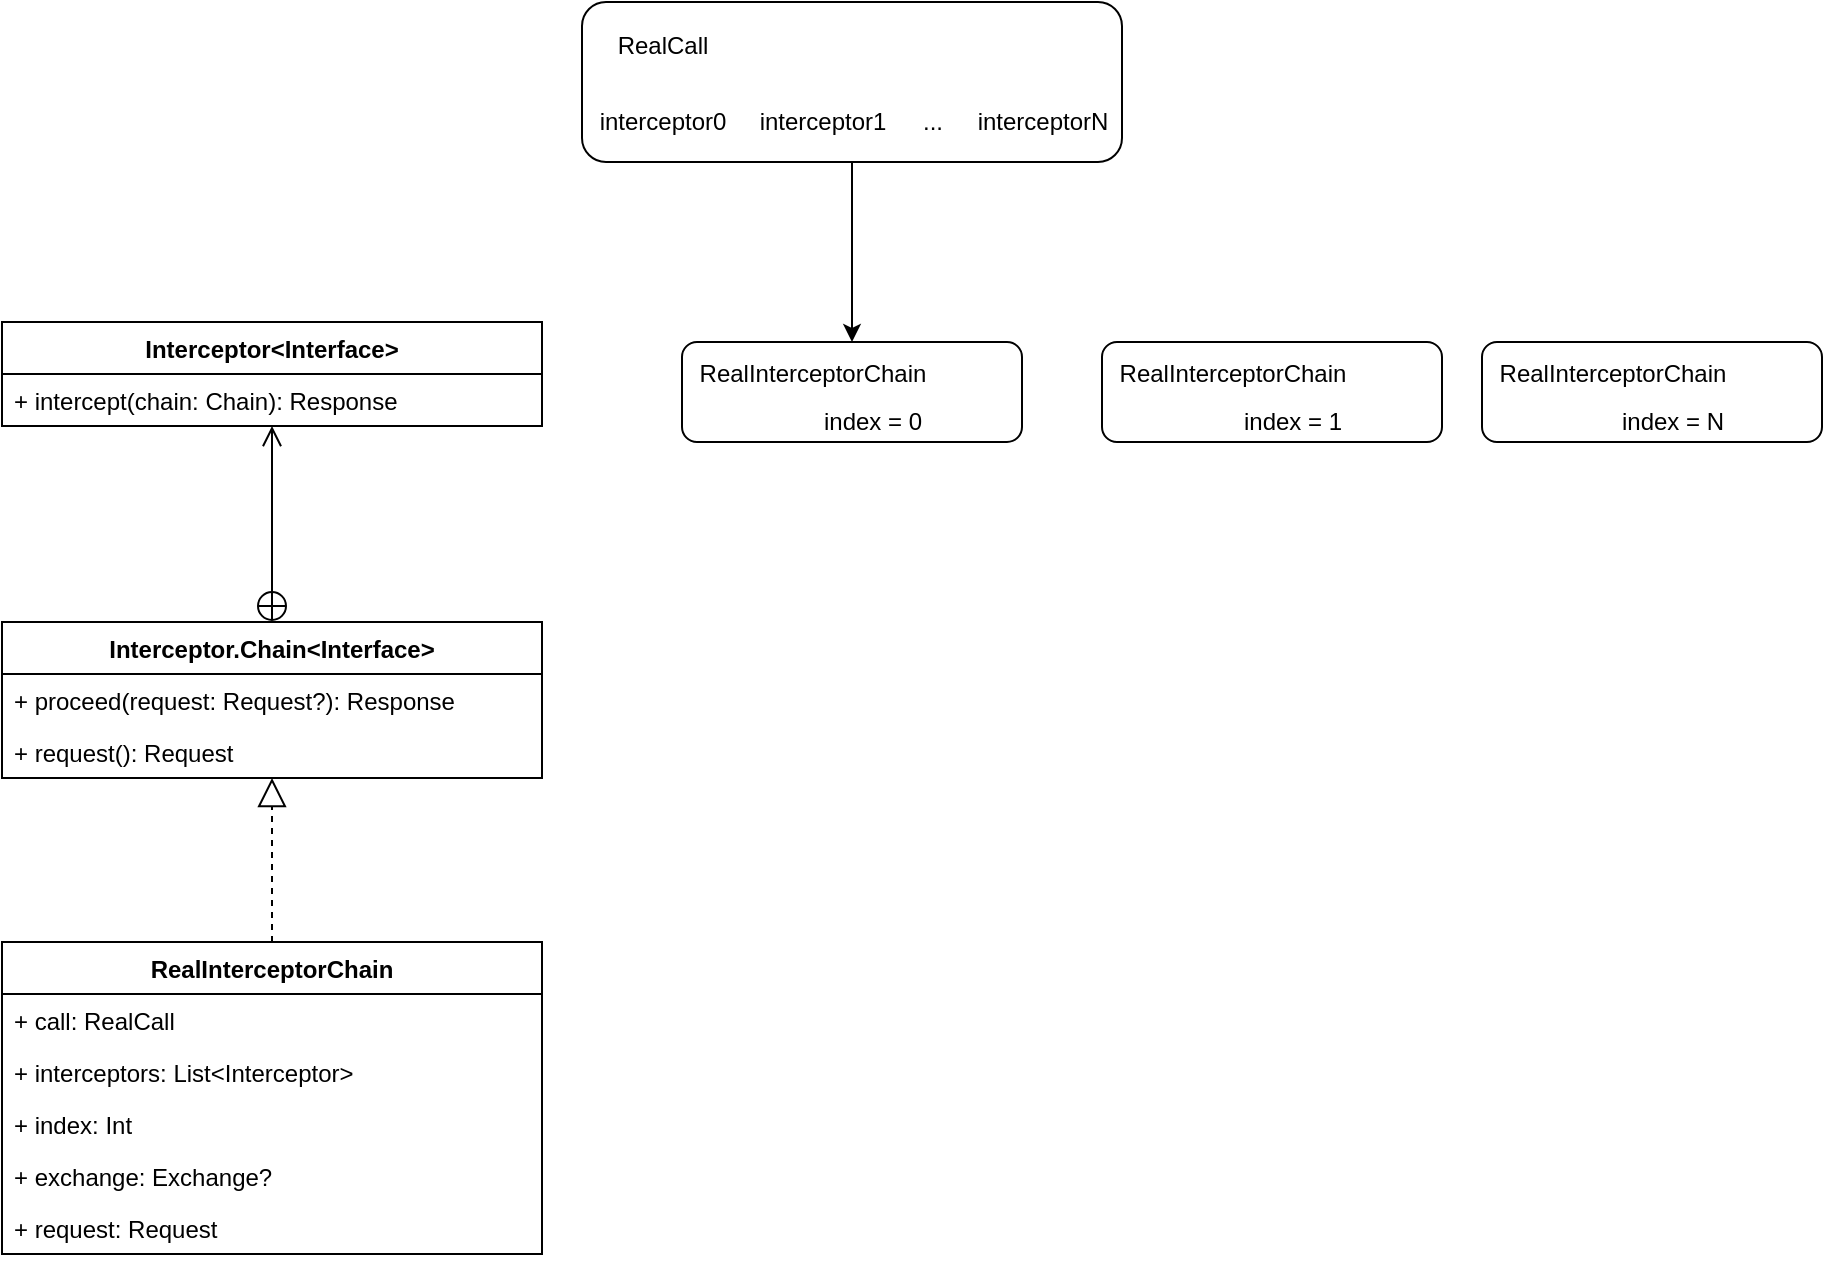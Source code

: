 <mxfile version="15.1.0" type="github">
  <diagram id="GSLeb3nwmD998rAMkIyf" name="Page-1">
    <mxGraphModel dx="781" dy="1590" grid="1" gridSize="10" guides="1" tooltips="1" connect="1" arrows="1" fold="1" page="1" pageScale="1" pageWidth="827" pageHeight="1169" math="0" shadow="0">
      <root>
        <mxCell id="0" />
        <mxCell id="1" parent="0" />
        <mxCell id="sniVqNmkd8xiCt3k6X7--1" value="Interceptor.Chain&lt;Interface&gt;" style="swimlane;fontStyle=1;align=center;verticalAlign=top;childLayout=stackLayout;horizontal=1;startSize=26;horizontalStack=0;resizeParent=1;resizeParentMax=0;resizeLast=0;collapsible=1;marginBottom=0;" vertex="1" parent="1">
          <mxGeometry x="160" y="90" width="270" height="78" as="geometry" />
        </mxCell>
        <mxCell id="sniVqNmkd8xiCt3k6X7--4" value="+ proceed(request: Request?): Response" style="text;strokeColor=none;fillColor=none;align=left;verticalAlign=top;spacingLeft=4;spacingRight=4;overflow=hidden;rotatable=0;points=[[0,0.5],[1,0.5]];portConstraint=eastwest;" vertex="1" parent="sniVqNmkd8xiCt3k6X7--1">
          <mxGeometry y="26" width="270" height="26" as="geometry" />
        </mxCell>
        <mxCell id="sniVqNmkd8xiCt3k6X7--2" value="+ request(): Request" style="text;strokeColor=none;fillColor=none;align=left;verticalAlign=top;spacingLeft=4;spacingRight=4;overflow=hidden;rotatable=0;points=[[0,0.5],[1,0.5]];portConstraint=eastwest;" vertex="1" parent="sniVqNmkd8xiCt3k6X7--1">
          <mxGeometry y="52" width="270" height="26" as="geometry" />
        </mxCell>
        <mxCell id="sniVqNmkd8xiCt3k6X7--13" value="Interceptor&lt;Interface&gt;" style="swimlane;fontStyle=1;align=center;verticalAlign=top;childLayout=stackLayout;horizontal=1;startSize=26;horizontalStack=0;resizeParent=1;resizeParentMax=0;resizeLast=0;collapsible=1;marginBottom=0;" vertex="1" parent="1">
          <mxGeometry x="160" y="-60" width="270" height="52" as="geometry" />
        </mxCell>
        <mxCell id="sniVqNmkd8xiCt3k6X7--14" value="+ intercept(chain: Chain): Response" style="text;strokeColor=none;fillColor=none;align=left;verticalAlign=top;spacingLeft=4;spacingRight=4;overflow=hidden;rotatable=0;points=[[0,0.5],[1,0.5]];portConstraint=eastwest;" vertex="1" parent="sniVqNmkd8xiCt3k6X7--13">
          <mxGeometry y="26" width="270" height="26" as="geometry" />
        </mxCell>
        <mxCell id="sniVqNmkd8xiCt3k6X7--17" value="" style="endArrow=open;startArrow=circlePlus;endFill=0;startFill=0;endSize=8;html=1;exitX=0.5;exitY=0;exitDx=0;exitDy=0;" edge="1" parent="1" source="sniVqNmkd8xiCt3k6X7--1" target="sniVqNmkd8xiCt3k6X7--14">
          <mxGeometry width="160" relative="1" as="geometry">
            <mxPoint x="320" y="230" as="sourcePoint" />
            <mxPoint x="430" y="70" as="targetPoint" />
          </mxGeometry>
        </mxCell>
        <mxCell id="sniVqNmkd8xiCt3k6X7--18" value="RealInterceptorChain" style="swimlane;fontStyle=1;align=center;verticalAlign=top;childLayout=stackLayout;horizontal=1;startSize=26;horizontalStack=0;resizeParent=1;resizeParentMax=0;resizeLast=0;collapsible=1;marginBottom=0;" vertex="1" parent="1">
          <mxGeometry x="160" y="250" width="270" height="156" as="geometry" />
        </mxCell>
        <mxCell id="sniVqNmkd8xiCt3k6X7--19" value="+ call: RealCall" style="text;strokeColor=none;fillColor=none;align=left;verticalAlign=top;spacingLeft=4;spacingRight=4;overflow=hidden;rotatable=0;points=[[0,0.5],[1,0.5]];portConstraint=eastwest;" vertex="1" parent="sniVqNmkd8xiCt3k6X7--18">
          <mxGeometry y="26" width="270" height="26" as="geometry" />
        </mxCell>
        <mxCell id="sniVqNmkd8xiCt3k6X7--20" value="+ interceptors: List&lt;Interceptor&gt;" style="text;strokeColor=none;fillColor=none;align=left;verticalAlign=top;spacingLeft=4;spacingRight=4;overflow=hidden;rotatable=0;points=[[0,0.5],[1,0.5]];portConstraint=eastwest;" vertex="1" parent="sniVqNmkd8xiCt3k6X7--18">
          <mxGeometry y="52" width="270" height="26" as="geometry" />
        </mxCell>
        <mxCell id="sniVqNmkd8xiCt3k6X7--23" value="+ index: Int" style="text;strokeColor=none;fillColor=none;align=left;verticalAlign=top;spacingLeft=4;spacingRight=4;overflow=hidden;rotatable=0;points=[[0,0.5],[1,0.5]];portConstraint=eastwest;" vertex="1" parent="sniVqNmkd8xiCt3k6X7--18">
          <mxGeometry y="78" width="270" height="26" as="geometry" />
        </mxCell>
        <mxCell id="sniVqNmkd8xiCt3k6X7--24" value="+ exchange: Exchange?" style="text;strokeColor=none;fillColor=none;align=left;verticalAlign=top;spacingLeft=4;spacingRight=4;overflow=hidden;rotatable=0;points=[[0,0.5],[1,0.5]];portConstraint=eastwest;" vertex="1" parent="sniVqNmkd8xiCt3k6X7--18">
          <mxGeometry y="104" width="270" height="26" as="geometry" />
        </mxCell>
        <mxCell id="sniVqNmkd8xiCt3k6X7--25" value="+ request: Request" style="text;strokeColor=none;fillColor=none;align=left;verticalAlign=top;spacingLeft=4;spacingRight=4;overflow=hidden;rotatable=0;points=[[0,0.5],[1,0.5]];portConstraint=eastwest;" vertex="1" parent="sniVqNmkd8xiCt3k6X7--18">
          <mxGeometry y="130" width="270" height="26" as="geometry" />
        </mxCell>
        <mxCell id="sniVqNmkd8xiCt3k6X7--21" value="" style="endArrow=block;dashed=1;endFill=0;endSize=12;html=1;exitX=0.5;exitY=0;exitDx=0;exitDy=0;entryX=0.5;entryY=1;entryDx=0;entryDy=0;" edge="1" parent="1" source="sniVqNmkd8xiCt3k6X7--18" target="sniVqNmkd8xiCt3k6X7--1">
          <mxGeometry width="160" relative="1" as="geometry">
            <mxPoint x="450" y="120" as="sourcePoint" />
            <mxPoint x="295" y="170" as="targetPoint" />
          </mxGeometry>
        </mxCell>
        <mxCell id="sniVqNmkd8xiCt3k6X7--33" value="" style="group" vertex="1" connectable="0" parent="1">
          <mxGeometry x="450" y="-220" width="270" height="80" as="geometry" />
        </mxCell>
        <mxCell id="sniVqNmkd8xiCt3k6X7--26" value="" style="rounded=1;whiteSpace=wrap;html=1;" vertex="1" parent="sniVqNmkd8xiCt3k6X7--33">
          <mxGeometry width="270" height="80" as="geometry" />
        </mxCell>
        <mxCell id="sniVqNmkd8xiCt3k6X7--27" value="RealCall" style="text;html=1;align=center;verticalAlign=middle;resizable=0;points=[];autosize=1;strokeColor=none;fillColor=none;" vertex="1" parent="sniVqNmkd8xiCt3k6X7--33">
          <mxGeometry x="10" y="12" width="60" height="20" as="geometry" />
        </mxCell>
        <mxCell id="sniVqNmkd8xiCt3k6X7--28" value="interceptor0" style="text;html=1;align=center;verticalAlign=middle;resizable=0;points=[];autosize=1;strokeColor=none;fillColor=none;" vertex="1" parent="sniVqNmkd8xiCt3k6X7--33">
          <mxGeometry y="50" width="80" height="20" as="geometry" />
        </mxCell>
        <mxCell id="sniVqNmkd8xiCt3k6X7--29" value="interceptor1" style="text;html=1;align=center;verticalAlign=middle;resizable=0;points=[];autosize=1;strokeColor=none;fillColor=none;" vertex="1" parent="sniVqNmkd8xiCt3k6X7--33">
          <mxGeometry x="80" y="50" width="80" height="20" as="geometry" />
        </mxCell>
        <mxCell id="sniVqNmkd8xiCt3k6X7--30" value="interceptorN" style="text;html=1;align=center;verticalAlign=middle;resizable=0;points=[];autosize=1;strokeColor=none;fillColor=none;" vertex="1" parent="sniVqNmkd8xiCt3k6X7--33">
          <mxGeometry x="190" y="50" width="80" height="20" as="geometry" />
        </mxCell>
        <mxCell id="sniVqNmkd8xiCt3k6X7--32" value="..." style="text;html=1;align=center;verticalAlign=middle;resizable=0;points=[];autosize=1;strokeColor=none;fillColor=none;" vertex="1" parent="sniVqNmkd8xiCt3k6X7--33">
          <mxGeometry x="160" y="50" width="30" height="20" as="geometry" />
        </mxCell>
        <mxCell id="sniVqNmkd8xiCt3k6X7--38" value="" style="group" vertex="1" connectable="0" parent="1">
          <mxGeometry x="500" y="-50" width="170" height="50" as="geometry" />
        </mxCell>
        <mxCell id="sniVqNmkd8xiCt3k6X7--35" value="" style="rounded=1;whiteSpace=wrap;html=1;" vertex="1" parent="sniVqNmkd8xiCt3k6X7--38">
          <mxGeometry width="170" height="50" as="geometry" />
        </mxCell>
        <mxCell id="sniVqNmkd8xiCt3k6X7--36" value="RealInterceptorChain" style="text;html=1;align=center;verticalAlign=middle;resizable=0;points=[];autosize=1;strokeColor=none;fillColor=none;" vertex="1" parent="sniVqNmkd8xiCt3k6X7--38">
          <mxGeometry y="6" width="130" height="20" as="geometry" />
        </mxCell>
        <mxCell id="sniVqNmkd8xiCt3k6X7--37" value="index = 0" style="text;html=1;align=center;verticalAlign=middle;resizable=0;points=[];autosize=1;strokeColor=none;fillColor=none;" vertex="1" parent="sniVqNmkd8xiCt3k6X7--38">
          <mxGeometry x="65" y="30" width="60" height="20" as="geometry" />
        </mxCell>
        <mxCell id="sniVqNmkd8xiCt3k6X7--40" value="" style="group" vertex="1" connectable="0" parent="1">
          <mxGeometry x="710" y="-50" width="170" height="50" as="geometry" />
        </mxCell>
        <mxCell id="sniVqNmkd8xiCt3k6X7--41" value="" style="rounded=1;whiteSpace=wrap;html=1;" vertex="1" parent="sniVqNmkd8xiCt3k6X7--40">
          <mxGeometry width="170" height="50" as="geometry" />
        </mxCell>
        <mxCell id="sniVqNmkd8xiCt3k6X7--42" value="RealInterceptorChain" style="text;html=1;align=center;verticalAlign=middle;resizable=0;points=[];autosize=1;strokeColor=none;fillColor=none;" vertex="1" parent="sniVqNmkd8xiCt3k6X7--40">
          <mxGeometry y="6" width="130" height="20" as="geometry" />
        </mxCell>
        <mxCell id="sniVqNmkd8xiCt3k6X7--43" value="index = 1" style="text;html=1;align=center;verticalAlign=middle;resizable=0;points=[];autosize=1;strokeColor=none;fillColor=none;" vertex="1" parent="sniVqNmkd8xiCt3k6X7--40">
          <mxGeometry x="65" y="30" width="60" height="20" as="geometry" />
        </mxCell>
        <mxCell id="sniVqNmkd8xiCt3k6X7--44" value="" style="group" vertex="1" connectable="0" parent="1">
          <mxGeometry x="900" y="-50" width="170" height="50" as="geometry" />
        </mxCell>
        <mxCell id="sniVqNmkd8xiCt3k6X7--45" value="" style="rounded=1;whiteSpace=wrap;html=1;" vertex="1" parent="sniVqNmkd8xiCt3k6X7--44">
          <mxGeometry width="170" height="50" as="geometry" />
        </mxCell>
        <mxCell id="sniVqNmkd8xiCt3k6X7--46" value="RealInterceptorChain" style="text;html=1;align=center;verticalAlign=middle;resizable=0;points=[];autosize=1;strokeColor=none;fillColor=none;" vertex="1" parent="sniVqNmkd8xiCt3k6X7--44">
          <mxGeometry y="6" width="130" height="20" as="geometry" />
        </mxCell>
        <mxCell id="sniVqNmkd8xiCt3k6X7--47" value="index = N" style="text;html=1;align=center;verticalAlign=middle;resizable=0;points=[];autosize=1;strokeColor=none;fillColor=none;" vertex="1" parent="sniVqNmkd8xiCt3k6X7--44">
          <mxGeometry x="60" y="30" width="70" height="20" as="geometry" />
        </mxCell>
        <mxCell id="sniVqNmkd8xiCt3k6X7--48" value="" style="edgeStyle=orthogonalEdgeStyle;rounded=0;orthogonalLoop=1;jettySize=auto;html=1;entryX=0.5;entryY=0;entryDx=0;entryDy=0;" edge="1" parent="1" source="sniVqNmkd8xiCt3k6X7--26" target="sniVqNmkd8xiCt3k6X7--35">
          <mxGeometry relative="1" as="geometry" />
        </mxCell>
      </root>
    </mxGraphModel>
  </diagram>
</mxfile>

